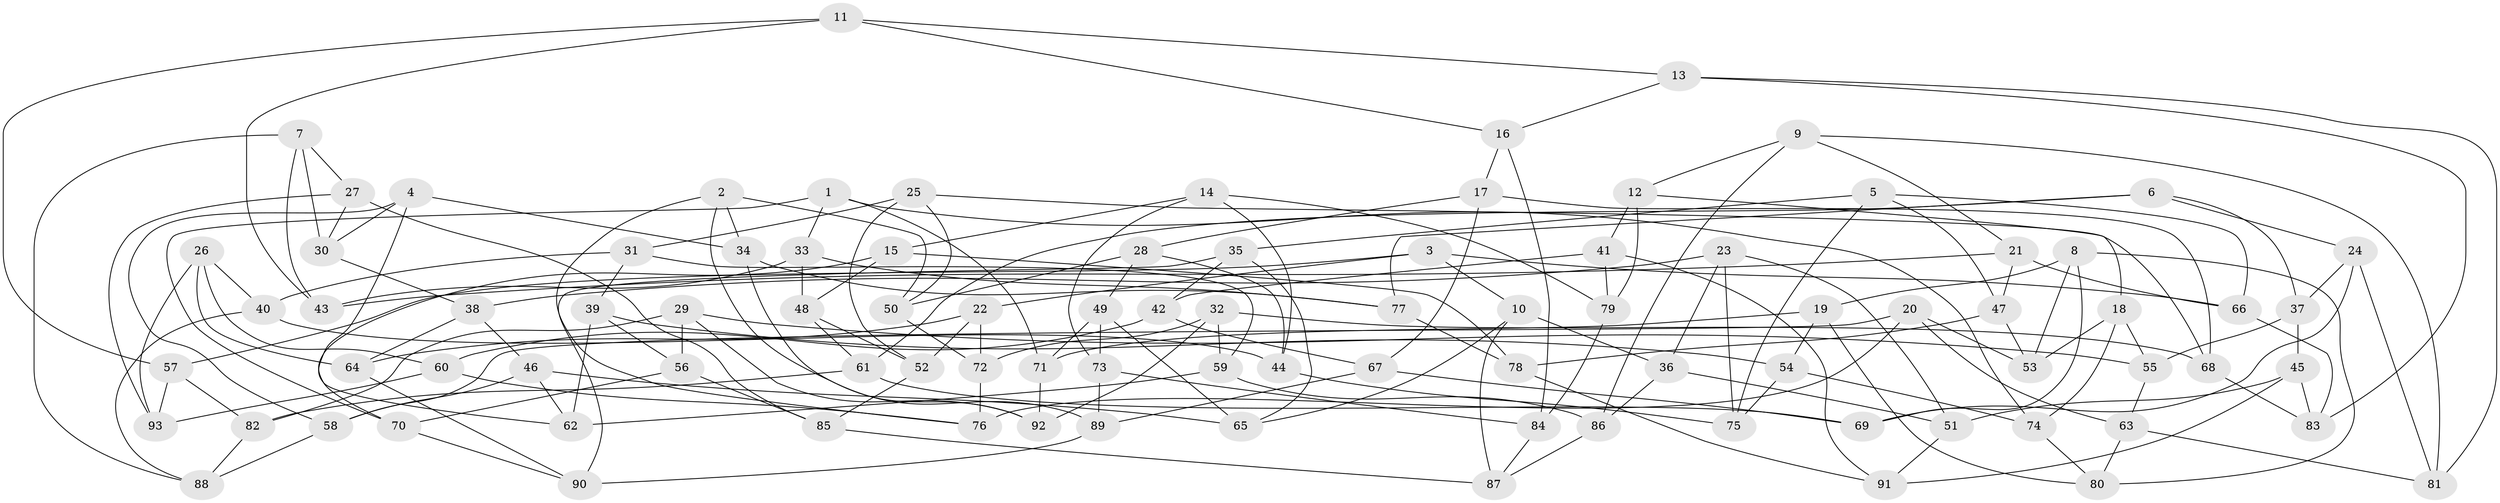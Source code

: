 // coarse degree distribution, {6: 0.45454545454545453, 4: 0.2909090909090909, 5: 0.23636363636363636, 3: 0.01818181818181818}
// Generated by graph-tools (version 1.1) at 2025/24/03/03/25 07:24:24]
// undirected, 93 vertices, 186 edges
graph export_dot {
graph [start="1"]
  node [color=gray90,style=filled];
  1;
  2;
  3;
  4;
  5;
  6;
  7;
  8;
  9;
  10;
  11;
  12;
  13;
  14;
  15;
  16;
  17;
  18;
  19;
  20;
  21;
  22;
  23;
  24;
  25;
  26;
  27;
  28;
  29;
  30;
  31;
  32;
  33;
  34;
  35;
  36;
  37;
  38;
  39;
  40;
  41;
  42;
  43;
  44;
  45;
  46;
  47;
  48;
  49;
  50;
  51;
  52;
  53;
  54;
  55;
  56;
  57;
  58;
  59;
  60;
  61;
  62;
  63;
  64;
  65;
  66;
  67;
  68;
  69;
  70;
  71;
  72;
  73;
  74;
  75;
  76;
  77;
  78;
  79;
  80;
  81;
  82;
  83;
  84;
  85;
  86;
  87;
  88;
  89;
  90;
  91;
  92;
  93;
  1 -- 33;
  1 -- 71;
  1 -- 74;
  1 -- 70;
  2 -- 76;
  2 -- 50;
  2 -- 89;
  2 -- 34;
  3 -- 66;
  3 -- 57;
  3 -- 10;
  3 -- 22;
  4 -- 34;
  4 -- 30;
  4 -- 58;
  4 -- 62;
  5 -- 66;
  5 -- 47;
  5 -- 75;
  5 -- 35;
  6 -- 24;
  6 -- 37;
  6 -- 77;
  6 -- 61;
  7 -- 27;
  7 -- 88;
  7 -- 43;
  7 -- 30;
  8 -- 19;
  8 -- 69;
  8 -- 53;
  8 -- 80;
  9 -- 12;
  9 -- 81;
  9 -- 21;
  9 -- 86;
  10 -- 36;
  10 -- 87;
  10 -- 65;
  11 -- 43;
  11 -- 57;
  11 -- 13;
  11 -- 16;
  12 -- 18;
  12 -- 79;
  12 -- 41;
  13 -- 16;
  13 -- 83;
  13 -- 81;
  14 -- 44;
  14 -- 15;
  14 -- 79;
  14 -- 73;
  15 -- 48;
  15 -- 78;
  15 -- 70;
  16 -- 84;
  16 -- 17;
  17 -- 67;
  17 -- 28;
  17 -- 68;
  18 -- 53;
  18 -- 55;
  18 -- 74;
  19 -- 80;
  19 -- 54;
  19 -- 71;
  20 -- 76;
  20 -- 53;
  20 -- 63;
  20 -- 58;
  21 -- 43;
  21 -- 47;
  21 -- 66;
  22 -- 64;
  22 -- 52;
  22 -- 72;
  23 -- 75;
  23 -- 38;
  23 -- 51;
  23 -- 36;
  24 -- 69;
  24 -- 81;
  24 -- 37;
  25 -- 50;
  25 -- 31;
  25 -- 52;
  25 -- 68;
  26 -- 64;
  26 -- 40;
  26 -- 93;
  26 -- 60;
  27 -- 93;
  27 -- 30;
  27 -- 85;
  28 -- 50;
  28 -- 44;
  28 -- 49;
  29 -- 82;
  29 -- 56;
  29 -- 92;
  29 -- 55;
  30 -- 38;
  31 -- 39;
  31 -- 59;
  31 -- 40;
  32 -- 72;
  32 -- 59;
  32 -- 92;
  32 -- 68;
  33 -- 43;
  33 -- 77;
  33 -- 48;
  34 -- 92;
  34 -- 77;
  35 -- 42;
  35 -- 90;
  35 -- 65;
  36 -- 51;
  36 -- 86;
  37 -- 45;
  37 -- 55;
  38 -- 64;
  38 -- 46;
  39 -- 62;
  39 -- 56;
  39 -- 54;
  40 -- 88;
  40 -- 44;
  41 -- 91;
  41 -- 79;
  41 -- 42;
  42 -- 60;
  42 -- 67;
  44 -- 75;
  45 -- 91;
  45 -- 51;
  45 -- 83;
  46 -- 62;
  46 -- 65;
  46 -- 58;
  47 -- 78;
  47 -- 53;
  48 -- 61;
  48 -- 52;
  49 -- 65;
  49 -- 73;
  49 -- 71;
  50 -- 72;
  51 -- 91;
  52 -- 85;
  54 -- 75;
  54 -- 74;
  55 -- 63;
  56 -- 85;
  56 -- 70;
  57 -- 82;
  57 -- 93;
  58 -- 88;
  59 -- 62;
  59 -- 86;
  60 -- 93;
  60 -- 76;
  61 -- 82;
  61 -- 69;
  63 -- 80;
  63 -- 81;
  64 -- 90;
  66 -- 83;
  67 -- 69;
  67 -- 89;
  68 -- 83;
  70 -- 90;
  71 -- 92;
  72 -- 76;
  73 -- 84;
  73 -- 89;
  74 -- 80;
  77 -- 78;
  78 -- 91;
  79 -- 84;
  82 -- 88;
  84 -- 87;
  85 -- 87;
  86 -- 87;
  89 -- 90;
}
